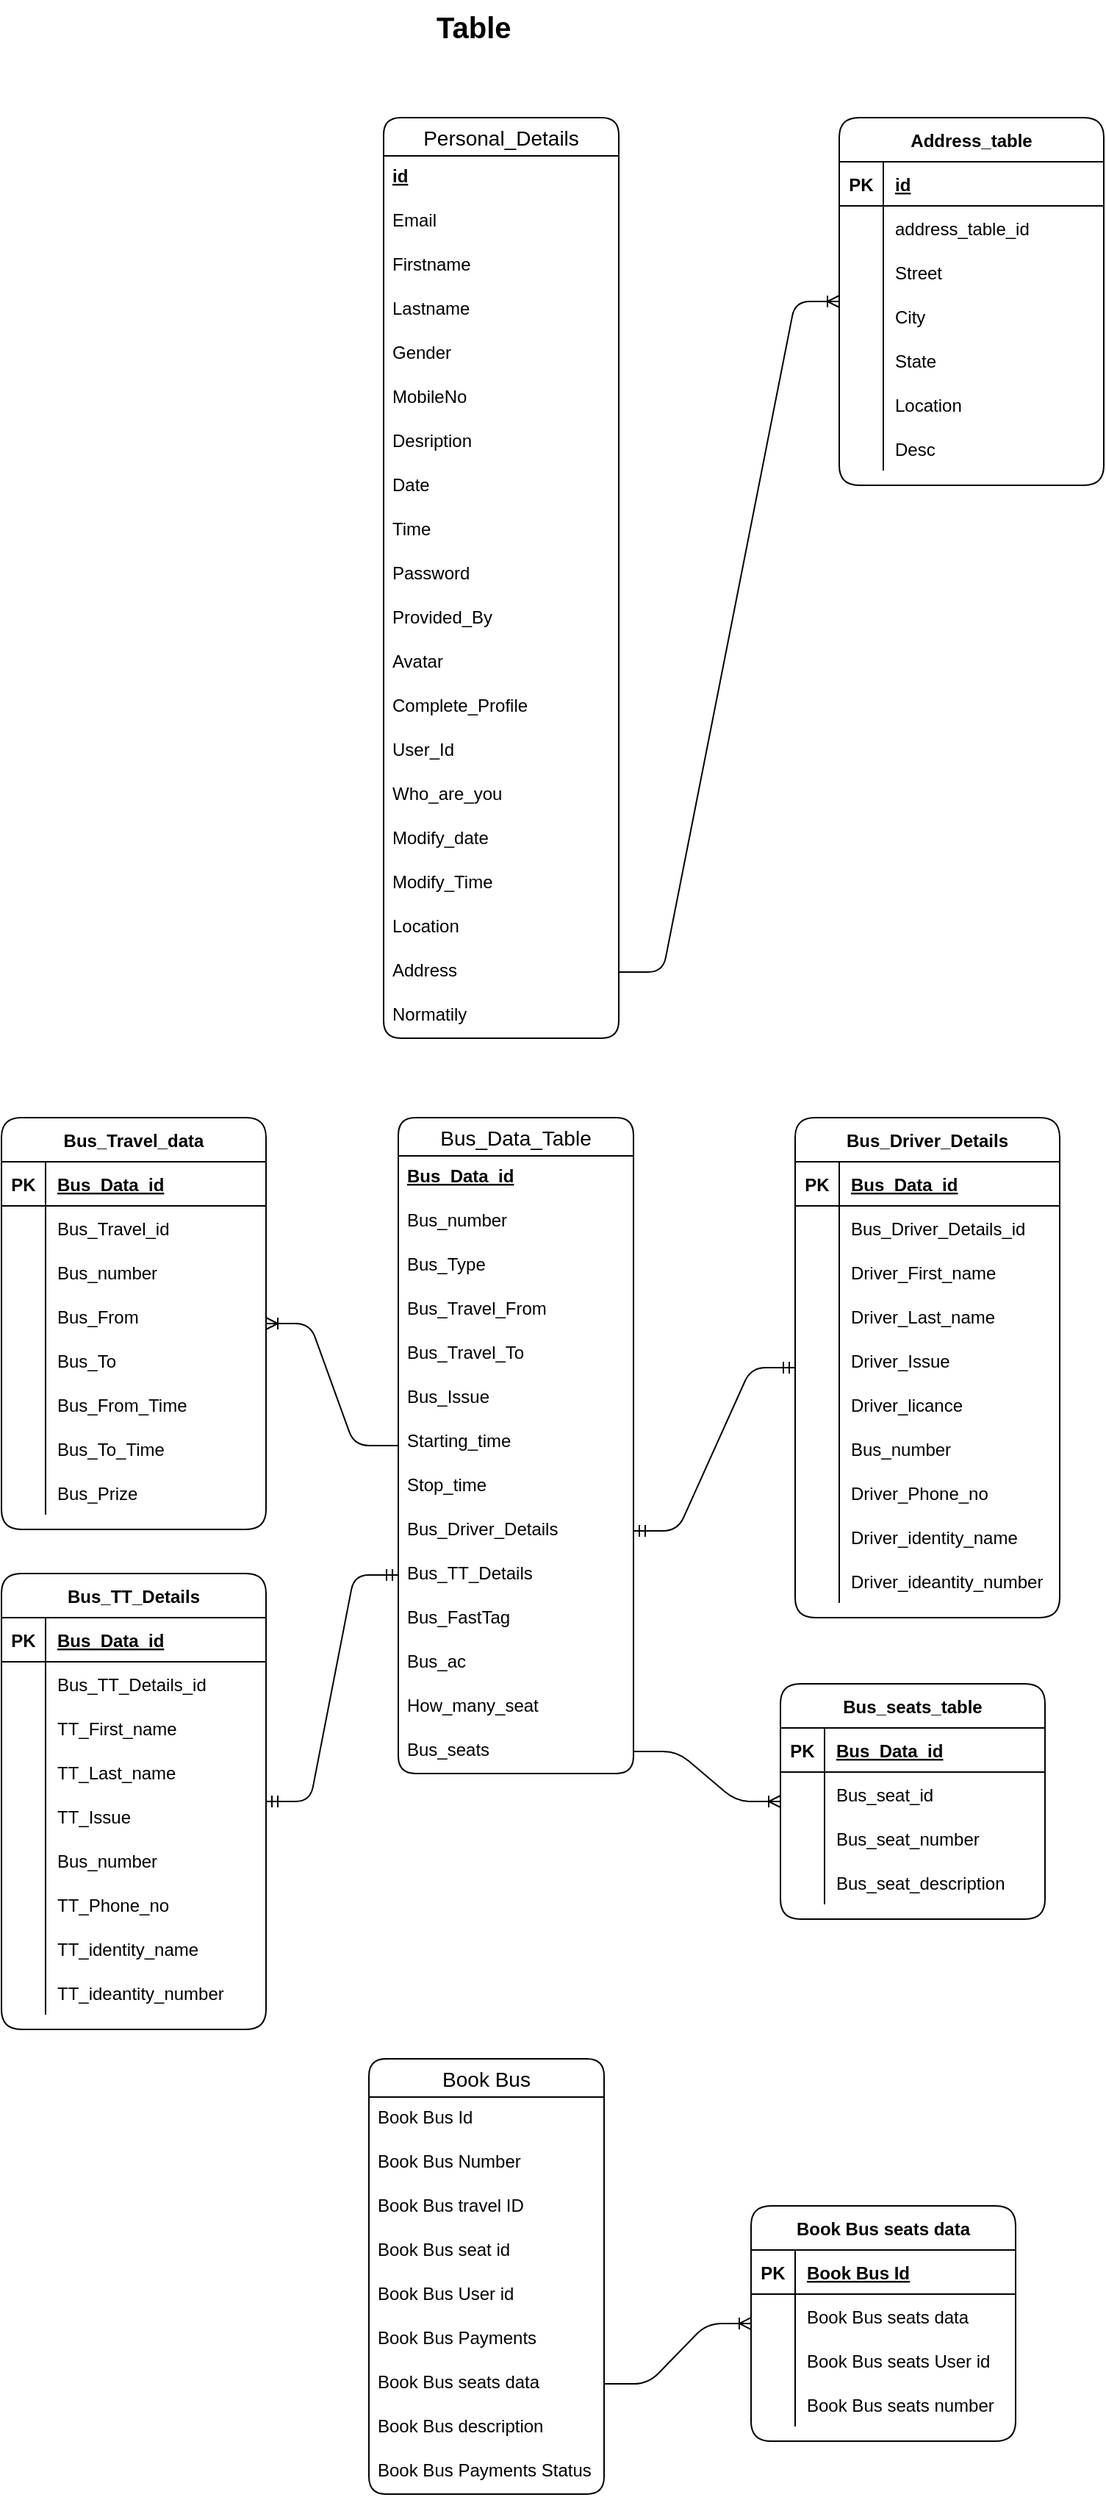 <mxfile version="14.1.8" type="device"><diagram id="GnGmGlFjtxdwlcfmogIV" name="Page-1"><mxGraphModel dx="1736" dy="1020" grid="1" gridSize="10" guides="1" tooltips="1" connect="1" arrows="1" fold="1" page="1" pageScale="1" pageWidth="850" pageHeight="1100" background="none" math="0" shadow="0"><root><mxCell id="0"/><mxCell id="1" parent="0"/><mxCell id="HnWivXRKO8ZtT57s3p4Z-1" value="Personal_Details" style="swimlane;fontStyle=0;childLayout=stackLayout;horizontal=1;startSize=26;horizontalStack=0;resizeParent=1;resizeParentMax=0;resizeLast=0;collapsible=1;marginBottom=0;align=center;fontSize=14;rounded=1;" parent="1" vertex="1"><mxGeometry x="300" y="120" width="160" height="626" as="geometry"><mxRectangle x="345" y="200" width="110" height="26" as="alternateBounds"/></mxGeometry></mxCell><mxCell id="HnWivXRKO8ZtT57s3p4Z-2" value="id" style="text;strokeColor=none;fillColor=none;spacingLeft=4;spacingRight=4;overflow=hidden;rotatable=0;points=[[0,0.5],[1,0.5]];portConstraint=eastwest;fontSize=12;fontStyle=5;rounded=1;" parent="HnWivXRKO8ZtT57s3p4Z-1" vertex="1"><mxGeometry y="26" width="160" height="30" as="geometry"/></mxCell><mxCell id="HnWivXRKO8ZtT57s3p4Z-3" value="Email" style="text;strokeColor=none;fillColor=none;spacingLeft=4;spacingRight=4;overflow=hidden;rotatable=0;points=[[0,0.5],[1,0.5]];portConstraint=eastwest;fontSize=12;rounded=1;" parent="HnWivXRKO8ZtT57s3p4Z-1" vertex="1"><mxGeometry y="56" width="160" height="30" as="geometry"/></mxCell><mxCell id="HnWivXRKO8ZtT57s3p4Z-4" value="Firstname" style="text;strokeColor=none;fillColor=none;spacingLeft=4;spacingRight=4;overflow=hidden;rotatable=0;points=[[0,0.5],[1,0.5]];portConstraint=eastwest;fontSize=12;rounded=1;" parent="HnWivXRKO8ZtT57s3p4Z-1" vertex="1"><mxGeometry y="86" width="160" height="30" as="geometry"/></mxCell><mxCell id="HnWivXRKO8ZtT57s3p4Z-5" value="Lastname" style="text;strokeColor=none;fillColor=none;spacingLeft=4;spacingRight=4;overflow=hidden;rotatable=0;points=[[0,0.5],[1,0.5]];portConstraint=eastwest;fontSize=12;rounded=1;" parent="HnWivXRKO8ZtT57s3p4Z-1" vertex="1"><mxGeometry y="116" width="160" height="30" as="geometry"/></mxCell><mxCell id="HnWivXRKO8ZtT57s3p4Z-6" value="Gender" style="text;strokeColor=none;fillColor=none;spacingLeft=4;spacingRight=4;overflow=hidden;rotatable=0;points=[[0,0.5],[1,0.5]];portConstraint=eastwest;fontSize=12;rounded=1;" parent="HnWivXRKO8ZtT57s3p4Z-1" vertex="1"><mxGeometry y="146" width="160" height="30" as="geometry"/></mxCell><mxCell id="HnWivXRKO8ZtT57s3p4Z-7" value="MobileNo" style="text;strokeColor=none;fillColor=none;spacingLeft=4;spacingRight=4;overflow=hidden;rotatable=0;points=[[0,0.5],[1,0.5]];portConstraint=eastwest;fontSize=12;rounded=1;" parent="HnWivXRKO8ZtT57s3p4Z-1" vertex="1"><mxGeometry y="176" width="160" height="30" as="geometry"/></mxCell><mxCell id="HnWivXRKO8ZtT57s3p4Z-8" value="Desription" style="text;strokeColor=none;fillColor=none;spacingLeft=4;spacingRight=4;overflow=hidden;rotatable=0;points=[[0,0.5],[1,0.5]];portConstraint=eastwest;fontSize=12;rounded=1;" parent="HnWivXRKO8ZtT57s3p4Z-1" vertex="1"><mxGeometry y="206" width="160" height="30" as="geometry"/></mxCell><mxCell id="HnWivXRKO8ZtT57s3p4Z-9" value="Date" style="text;strokeColor=none;fillColor=none;spacingLeft=4;spacingRight=4;overflow=hidden;rotatable=0;points=[[0,0.5],[1,0.5]];portConstraint=eastwest;fontSize=12;rounded=1;" parent="HnWivXRKO8ZtT57s3p4Z-1" vertex="1"><mxGeometry y="236" width="160" height="30" as="geometry"/></mxCell><mxCell id="HnWivXRKO8ZtT57s3p4Z-10" value="Time" style="text;strokeColor=none;fillColor=none;spacingLeft=4;spacingRight=4;overflow=hidden;rotatable=0;points=[[0,0.5],[1,0.5]];portConstraint=eastwest;fontSize=12;rounded=1;" parent="HnWivXRKO8ZtT57s3p4Z-1" vertex="1"><mxGeometry y="266" width="160" height="30" as="geometry"/></mxCell><mxCell id="HnWivXRKO8ZtT57s3p4Z-11" value="Password" style="text;strokeColor=none;fillColor=none;spacingLeft=4;spacingRight=4;overflow=hidden;rotatable=0;points=[[0,0.5],[1,0.5]];portConstraint=eastwest;fontSize=12;rounded=1;" parent="HnWivXRKO8ZtT57s3p4Z-1" vertex="1"><mxGeometry y="296" width="160" height="30" as="geometry"/></mxCell><mxCell id="HnWivXRKO8ZtT57s3p4Z-12" value="Provided_By" style="text;strokeColor=none;fillColor=none;spacingLeft=4;spacingRight=4;overflow=hidden;rotatable=0;points=[[0,0.5],[1,0.5]];portConstraint=eastwest;fontSize=12;rounded=1;" parent="HnWivXRKO8ZtT57s3p4Z-1" vertex="1"><mxGeometry y="326" width="160" height="30" as="geometry"/></mxCell><mxCell id="HnWivXRKO8ZtT57s3p4Z-13" value="Avatar" style="text;strokeColor=none;fillColor=none;spacingLeft=4;spacingRight=4;overflow=hidden;rotatable=0;points=[[0,0.5],[1,0.5]];portConstraint=eastwest;fontSize=12;rounded=1;" parent="HnWivXRKO8ZtT57s3p4Z-1" vertex="1"><mxGeometry y="356" width="160" height="30" as="geometry"/></mxCell><mxCell id="HnWivXRKO8ZtT57s3p4Z-14" value="Complete_Profile" style="text;strokeColor=none;fillColor=none;spacingLeft=4;spacingRight=4;overflow=hidden;rotatable=0;points=[[0,0.5],[1,0.5]];portConstraint=eastwest;fontSize=12;rounded=1;" parent="HnWivXRKO8ZtT57s3p4Z-1" vertex="1"><mxGeometry y="386" width="160" height="30" as="geometry"/></mxCell><mxCell id="HnWivXRKO8ZtT57s3p4Z-15" value="User_Id" style="text;strokeColor=none;fillColor=none;spacingLeft=4;spacingRight=4;overflow=hidden;rotatable=0;points=[[0,0.5],[1,0.5]];portConstraint=eastwest;fontSize=12;rounded=1;" parent="HnWivXRKO8ZtT57s3p4Z-1" vertex="1"><mxGeometry y="416" width="160" height="30" as="geometry"/></mxCell><mxCell id="HnWivXRKO8ZtT57s3p4Z-16" value="Who_are_you" style="text;strokeColor=none;fillColor=none;spacingLeft=4;spacingRight=4;overflow=hidden;rotatable=0;points=[[0,0.5],[1,0.5]];portConstraint=eastwest;fontSize=12;rounded=1;" parent="HnWivXRKO8ZtT57s3p4Z-1" vertex="1"><mxGeometry y="446" width="160" height="30" as="geometry"/></mxCell><mxCell id="HnWivXRKO8ZtT57s3p4Z-17" value="Modify_date" style="text;strokeColor=none;fillColor=none;spacingLeft=4;spacingRight=4;overflow=hidden;rotatable=0;points=[[0,0.5],[1,0.5]];portConstraint=eastwest;fontSize=12;rounded=1;" parent="HnWivXRKO8ZtT57s3p4Z-1" vertex="1"><mxGeometry y="476" width="160" height="30" as="geometry"/></mxCell><mxCell id="HnWivXRKO8ZtT57s3p4Z-18" value="Modify_Time" style="text;strokeColor=none;fillColor=none;spacingLeft=4;spacingRight=4;overflow=hidden;rotatable=0;points=[[0,0.5],[1,0.5]];portConstraint=eastwest;fontSize=12;rounded=1;" parent="HnWivXRKO8ZtT57s3p4Z-1" vertex="1"><mxGeometry y="506" width="160" height="30" as="geometry"/></mxCell><mxCell id="HnWivXRKO8ZtT57s3p4Z-19" value="Location" style="text;strokeColor=none;fillColor=none;spacingLeft=4;spacingRight=4;overflow=hidden;rotatable=0;points=[[0,0.5],[1,0.5]];portConstraint=eastwest;fontSize=12;rounded=1;" parent="HnWivXRKO8ZtT57s3p4Z-1" vertex="1"><mxGeometry y="536" width="160" height="30" as="geometry"/></mxCell><mxCell id="HnWivXRKO8ZtT57s3p4Z-20" value="Address" style="text;strokeColor=none;fillColor=none;spacingLeft=4;spacingRight=4;overflow=hidden;rotatable=0;points=[[0,0.5],[1,0.5]];portConstraint=eastwest;fontSize=12;rounded=1;" parent="HnWivXRKO8ZtT57s3p4Z-1" vertex="1"><mxGeometry y="566" width="160" height="30" as="geometry"/></mxCell><mxCell id="HnWivXRKO8ZtT57s3p4Z-21" value="Normatily" style="text;strokeColor=none;fillColor=none;spacingLeft=4;spacingRight=4;overflow=hidden;rotatable=0;points=[[0,0.5],[1,0.5]];portConstraint=eastwest;fontSize=12;rounded=1;" parent="HnWivXRKO8ZtT57s3p4Z-1" vertex="1"><mxGeometry y="596" width="160" height="30" as="geometry"/></mxCell><mxCell id="HnWivXRKO8ZtT57s3p4Z-22" value="Address_table" style="shape=table;startSize=30;container=1;collapsible=1;childLayout=tableLayout;fixedRows=1;rowLines=0;fontStyle=1;align=center;resizeLast=1;rounded=1;" parent="1" vertex="1"><mxGeometry x="610" y="120" width="180" height="250" as="geometry"/></mxCell><mxCell id="HnWivXRKO8ZtT57s3p4Z-23" value="" style="shape=partialRectangle;collapsible=0;dropTarget=0;pointerEvents=0;fillColor=none;top=0;left=0;bottom=1;right=0;points=[[0,0.5],[1,0.5]];portConstraint=eastwest;rounded=1;" parent="HnWivXRKO8ZtT57s3p4Z-22" vertex="1"><mxGeometry y="30" width="180" height="30" as="geometry"/></mxCell><mxCell id="HnWivXRKO8ZtT57s3p4Z-24" value="PK" style="shape=partialRectangle;connectable=0;fillColor=none;top=0;left=0;bottom=0;right=0;fontStyle=1;overflow=hidden;rounded=1;" parent="HnWivXRKO8ZtT57s3p4Z-23" vertex="1"><mxGeometry width="30" height="30" as="geometry"/></mxCell><mxCell id="HnWivXRKO8ZtT57s3p4Z-25" value="id" style="shape=partialRectangle;connectable=0;fillColor=none;top=0;left=0;bottom=0;right=0;align=left;spacingLeft=6;fontStyle=5;overflow=hidden;rounded=1;" parent="HnWivXRKO8ZtT57s3p4Z-23" vertex="1"><mxGeometry x="30" width="150" height="30" as="geometry"/></mxCell><mxCell id="HnWivXRKO8ZtT57s3p4Z-26" value="" style="shape=partialRectangle;collapsible=0;dropTarget=0;pointerEvents=0;fillColor=none;top=0;left=0;bottom=0;right=0;points=[[0,0.5],[1,0.5]];portConstraint=eastwest;rounded=1;" parent="HnWivXRKO8ZtT57s3p4Z-22" vertex="1"><mxGeometry y="60" width="180" height="30" as="geometry"/></mxCell><mxCell id="HnWivXRKO8ZtT57s3p4Z-27" value="" style="shape=partialRectangle;connectable=0;fillColor=none;top=0;left=0;bottom=0;right=0;editable=1;overflow=hidden;rounded=1;" parent="HnWivXRKO8ZtT57s3p4Z-26" vertex="1"><mxGeometry width="30" height="30" as="geometry"/></mxCell><mxCell id="HnWivXRKO8ZtT57s3p4Z-28" value="address_table_id" style="shape=partialRectangle;connectable=0;fillColor=none;top=0;left=0;bottom=0;right=0;align=left;spacingLeft=6;overflow=hidden;rounded=1;" parent="HnWivXRKO8ZtT57s3p4Z-26" vertex="1"><mxGeometry x="30" width="150" height="30" as="geometry"/></mxCell><mxCell id="HnWivXRKO8ZtT57s3p4Z-29" value="" style="shape=partialRectangle;collapsible=0;dropTarget=0;pointerEvents=0;fillColor=none;top=0;left=0;bottom=0;right=0;points=[[0,0.5],[1,0.5]];portConstraint=eastwest;rounded=1;" parent="HnWivXRKO8ZtT57s3p4Z-22" vertex="1"><mxGeometry y="90" width="180" height="30" as="geometry"/></mxCell><mxCell id="HnWivXRKO8ZtT57s3p4Z-30" value="" style="shape=partialRectangle;connectable=0;fillColor=none;top=0;left=0;bottom=0;right=0;editable=1;overflow=hidden;rounded=1;" parent="HnWivXRKO8ZtT57s3p4Z-29" vertex="1"><mxGeometry width="30" height="30" as="geometry"/></mxCell><mxCell id="HnWivXRKO8ZtT57s3p4Z-31" value="Street" style="shape=partialRectangle;connectable=0;fillColor=none;top=0;left=0;bottom=0;right=0;align=left;spacingLeft=6;overflow=hidden;rounded=1;" parent="HnWivXRKO8ZtT57s3p4Z-29" vertex="1"><mxGeometry x="30" width="150" height="30" as="geometry"/></mxCell><mxCell id="HnWivXRKO8ZtT57s3p4Z-32" value="" style="shape=partialRectangle;collapsible=0;dropTarget=0;pointerEvents=0;fillColor=none;top=0;left=0;bottom=0;right=0;points=[[0,0.5],[1,0.5]];portConstraint=eastwest;rounded=1;" parent="HnWivXRKO8ZtT57s3p4Z-22" vertex="1"><mxGeometry y="120" width="180" height="30" as="geometry"/></mxCell><mxCell id="HnWivXRKO8ZtT57s3p4Z-33" value="" style="shape=partialRectangle;connectable=0;fillColor=none;top=0;left=0;bottom=0;right=0;editable=1;overflow=hidden;rounded=1;" parent="HnWivXRKO8ZtT57s3p4Z-32" vertex="1"><mxGeometry width="30" height="30" as="geometry"/></mxCell><mxCell id="HnWivXRKO8ZtT57s3p4Z-34" value="City" style="shape=partialRectangle;connectable=0;fillColor=none;top=0;left=0;bottom=0;right=0;align=left;spacingLeft=6;overflow=hidden;rounded=1;" parent="HnWivXRKO8ZtT57s3p4Z-32" vertex="1"><mxGeometry x="30" width="150" height="30" as="geometry"/></mxCell><mxCell id="HnWivXRKO8ZtT57s3p4Z-35" value="" style="shape=partialRectangle;collapsible=0;dropTarget=0;pointerEvents=0;fillColor=none;top=0;left=0;bottom=0;right=0;points=[[0,0.5],[1,0.5]];portConstraint=eastwest;rounded=1;" parent="HnWivXRKO8ZtT57s3p4Z-22" vertex="1"><mxGeometry y="150" width="180" height="30" as="geometry"/></mxCell><mxCell id="HnWivXRKO8ZtT57s3p4Z-36" value="" style="shape=partialRectangle;connectable=0;fillColor=none;top=0;left=0;bottom=0;right=0;editable=1;overflow=hidden;rounded=1;" parent="HnWivXRKO8ZtT57s3p4Z-35" vertex="1"><mxGeometry width="30" height="30" as="geometry"/></mxCell><mxCell id="HnWivXRKO8ZtT57s3p4Z-37" value="State" style="shape=partialRectangle;connectable=0;fillColor=none;top=0;left=0;bottom=0;right=0;align=left;spacingLeft=6;overflow=hidden;rounded=1;" parent="HnWivXRKO8ZtT57s3p4Z-35" vertex="1"><mxGeometry x="30" width="150" height="30" as="geometry"/></mxCell><mxCell id="HnWivXRKO8ZtT57s3p4Z-38" value="" style="shape=partialRectangle;collapsible=0;dropTarget=0;pointerEvents=0;fillColor=none;top=0;left=0;bottom=0;right=0;points=[[0,0.5],[1,0.5]];portConstraint=eastwest;rounded=1;" parent="HnWivXRKO8ZtT57s3p4Z-22" vertex="1"><mxGeometry y="180" width="180" height="30" as="geometry"/></mxCell><mxCell id="HnWivXRKO8ZtT57s3p4Z-39" value="" style="shape=partialRectangle;connectable=0;fillColor=none;top=0;left=0;bottom=0;right=0;editable=1;overflow=hidden;rounded=1;" parent="HnWivXRKO8ZtT57s3p4Z-38" vertex="1"><mxGeometry width="30" height="30" as="geometry"/></mxCell><mxCell id="HnWivXRKO8ZtT57s3p4Z-40" value="Location" style="shape=partialRectangle;connectable=0;fillColor=none;top=0;left=0;bottom=0;right=0;align=left;spacingLeft=6;overflow=hidden;rounded=1;" parent="HnWivXRKO8ZtT57s3p4Z-38" vertex="1"><mxGeometry x="30" width="150" height="30" as="geometry"/></mxCell><mxCell id="HnWivXRKO8ZtT57s3p4Z-41" value="" style="shape=partialRectangle;collapsible=0;dropTarget=0;pointerEvents=0;fillColor=none;top=0;left=0;bottom=0;right=0;points=[[0,0.5],[1,0.5]];portConstraint=eastwest;rounded=1;" parent="HnWivXRKO8ZtT57s3p4Z-22" vertex="1"><mxGeometry y="210" width="180" height="30" as="geometry"/></mxCell><mxCell id="HnWivXRKO8ZtT57s3p4Z-42" value="" style="shape=partialRectangle;connectable=0;fillColor=none;top=0;left=0;bottom=0;right=0;editable=1;overflow=hidden;rounded=1;" parent="HnWivXRKO8ZtT57s3p4Z-41" vertex="1"><mxGeometry width="30" height="30" as="geometry"/></mxCell><mxCell id="HnWivXRKO8ZtT57s3p4Z-43" value="Desc" style="shape=partialRectangle;connectable=0;fillColor=none;top=0;left=0;bottom=0;right=0;align=left;spacingLeft=6;overflow=hidden;rounded=1;" parent="HnWivXRKO8ZtT57s3p4Z-41" vertex="1"><mxGeometry x="30" width="150" height="30" as="geometry"/></mxCell><mxCell id="HnWivXRKO8ZtT57s3p4Z-44" value="" style="edgeStyle=entityRelationEdgeStyle;fontSize=12;html=1;endArrow=ERoneToMany;" parent="1" source="HnWivXRKO8ZtT57s3p4Z-20" target="HnWivXRKO8ZtT57s3p4Z-22" edge="1"><mxGeometry width="100" height="100" relative="1" as="geometry"><mxPoint x="200" y="670" as="sourcePoint"/><mxPoint x="300" y="570" as="targetPoint"/></mxGeometry></mxCell><mxCell id="HnWivXRKO8ZtT57s3p4Z-45" value="Table" style="text;strokeColor=none;fillColor=none;spacingLeft=4;spacingRight=4;overflow=hidden;rotatable=0;points=[[0,0.5],[1,0.5]];portConstraint=eastwest;fontSize=20;fontStyle=1;rounded=1;" parent="1" vertex="1"><mxGeometry x="330" y="40" width="120" height="30" as="geometry"/></mxCell><mxCell id="BHmvpQF2DdsEfbbt65Vb-51" value="" style="edgeStyle=entityRelationEdgeStyle;fontSize=12;html=1;endArrow=ERoneToMany;" parent="1" source="4GOoQmetCgV3L2M4d3af-1" target="4GOoQmetCgV3L2M4d3af-16" edge="1"><mxGeometry width="100" height="100" relative="1" as="geometry"><mxPoint x="560" y="283" as="sourcePoint"/><mxPoint x="460" y="540" as="targetPoint"/></mxGeometry></mxCell><mxCell id="4GOoQmetCgV3L2M4d3af-1" value="Bus_Data_Table" style="swimlane;fontStyle=0;childLayout=stackLayout;horizontal=1;startSize=26;horizontalStack=0;resizeParent=1;resizeParentMax=0;resizeLast=0;collapsible=1;marginBottom=0;align=center;fontSize=14;rounded=1;" parent="1" vertex="1"><mxGeometry x="310" y="800" width="160" height="446" as="geometry"><mxRectangle x="345" y="200" width="110" height="26" as="alternateBounds"/></mxGeometry></mxCell><mxCell id="4GOoQmetCgV3L2M4d3af-2" value="Bus_Data_id" style="text;strokeColor=none;fillColor=none;spacingLeft=4;spacingRight=4;overflow=hidden;rotatable=0;points=[[0,0.5],[1,0.5]];portConstraint=eastwest;fontSize=12;fontStyle=5;rounded=1;" parent="4GOoQmetCgV3L2M4d3af-1" vertex="1"><mxGeometry y="26" width="160" height="30" as="geometry"/></mxCell><mxCell id="4GOoQmetCgV3L2M4d3af-3" value="Bus_number" style="text;strokeColor=none;fillColor=none;spacingLeft=4;spacingRight=4;overflow=hidden;rotatable=0;points=[[0,0.5],[1,0.5]];portConstraint=eastwest;fontSize=12;rounded=1;" parent="4GOoQmetCgV3L2M4d3af-1" vertex="1"><mxGeometry y="56" width="160" height="30" as="geometry"/></mxCell><mxCell id="4GOoQmetCgV3L2M4d3af-4" value="Bus_Type" style="text;strokeColor=none;fillColor=none;spacingLeft=4;spacingRight=4;overflow=hidden;rotatable=0;points=[[0,0.5],[1,0.5]];portConstraint=eastwest;fontSize=12;rounded=1;" parent="4GOoQmetCgV3L2M4d3af-1" vertex="1"><mxGeometry y="86" width="160" height="30" as="geometry"/></mxCell><mxCell id="4GOoQmetCgV3L2M4d3af-5" value="Bus_Travel_From" style="text;strokeColor=none;fillColor=none;spacingLeft=4;spacingRight=4;overflow=hidden;rotatable=0;points=[[0,0.5],[1,0.5]];portConstraint=eastwest;fontSize=12;rounded=1;" parent="4GOoQmetCgV3L2M4d3af-1" vertex="1"><mxGeometry y="116" width="160" height="30" as="geometry"/></mxCell><mxCell id="4GOoQmetCgV3L2M4d3af-6" value="Bus_Travel_To" style="text;strokeColor=none;fillColor=none;spacingLeft=4;spacingRight=4;overflow=hidden;rotatable=0;points=[[0,0.5],[1,0.5]];portConstraint=eastwest;fontSize=12;rounded=1;" parent="4GOoQmetCgV3L2M4d3af-1" vertex="1"><mxGeometry y="146" width="160" height="30" as="geometry"/></mxCell><mxCell id="4GOoQmetCgV3L2M4d3af-7" value="Bus_Issue" style="text;strokeColor=none;fillColor=none;spacingLeft=4;spacingRight=4;overflow=hidden;rotatable=0;points=[[0,0.5],[1,0.5]];portConstraint=eastwest;fontSize=12;rounded=1;" parent="4GOoQmetCgV3L2M4d3af-1" vertex="1"><mxGeometry y="176" width="160" height="30" as="geometry"/></mxCell><mxCell id="4GOoQmetCgV3L2M4d3af-8" value="Starting_time" style="text;strokeColor=none;fillColor=none;spacingLeft=4;spacingRight=4;overflow=hidden;rotatable=0;points=[[0,0.5],[1,0.5]];portConstraint=eastwest;fontSize=12;rounded=1;" parent="4GOoQmetCgV3L2M4d3af-1" vertex="1"><mxGeometry y="206" width="160" height="30" as="geometry"/></mxCell><mxCell id="4GOoQmetCgV3L2M4d3af-9" value="Stop_time" style="text;strokeColor=none;fillColor=none;spacingLeft=4;spacingRight=4;overflow=hidden;rotatable=0;points=[[0,0.5],[1,0.5]];portConstraint=eastwest;fontSize=12;rounded=1;" parent="4GOoQmetCgV3L2M4d3af-1" vertex="1"><mxGeometry y="236" width="160" height="30" as="geometry"/></mxCell><mxCell id="4GOoQmetCgV3L2M4d3af-10" value="Bus_Driver_Details" style="text;strokeColor=none;fillColor=none;spacingLeft=4;spacingRight=4;overflow=hidden;rotatable=0;points=[[0,0.5],[1,0.5]];portConstraint=eastwest;fontSize=12;rounded=1;" parent="4GOoQmetCgV3L2M4d3af-1" vertex="1"><mxGeometry y="266" width="160" height="30" as="geometry"/></mxCell><mxCell id="4GOoQmetCgV3L2M4d3af-11" value="Bus_TT_Details" style="text;strokeColor=none;fillColor=none;spacingLeft=4;spacingRight=4;overflow=hidden;rotatable=0;points=[[0,0.5],[1,0.5]];portConstraint=eastwest;fontSize=12;rounded=1;" parent="4GOoQmetCgV3L2M4d3af-1" vertex="1"><mxGeometry y="296" width="160" height="30" as="geometry"/></mxCell><mxCell id="4GOoQmetCgV3L2M4d3af-12" value="Bus_FastTag" style="text;strokeColor=none;fillColor=none;spacingLeft=4;spacingRight=4;overflow=hidden;rotatable=0;points=[[0,0.5],[1,0.5]];portConstraint=eastwest;fontSize=12;rounded=1;" parent="4GOoQmetCgV3L2M4d3af-1" vertex="1"><mxGeometry y="326" width="160" height="30" as="geometry"/></mxCell><mxCell id="4GOoQmetCgV3L2M4d3af-13" value="Bus_ac" style="text;strokeColor=none;fillColor=none;spacingLeft=4;spacingRight=4;overflow=hidden;rotatable=0;points=[[0,0.5],[1,0.5]];portConstraint=eastwest;fontSize=12;rounded=1;" parent="4GOoQmetCgV3L2M4d3af-1" vertex="1"><mxGeometry y="356" width="160" height="30" as="geometry"/></mxCell><mxCell id="4GOoQmetCgV3L2M4d3af-14" value="How_many_seat" style="text;strokeColor=none;fillColor=none;spacingLeft=4;spacingRight=4;overflow=hidden;rotatable=0;points=[[0,0.5],[1,0.5]];portConstraint=eastwest;fontSize=12;rounded=1;" parent="4GOoQmetCgV3L2M4d3af-1" vertex="1"><mxGeometry y="386" width="160" height="30" as="geometry"/></mxCell><mxCell id="4GOoQmetCgV3L2M4d3af-15" value="Bus_seats" style="text;strokeColor=none;fillColor=none;spacingLeft=4;spacingRight=4;overflow=hidden;rotatable=0;points=[[0,0.5],[1,0.5]];portConstraint=eastwest;fontSize=12;rounded=1;" parent="4GOoQmetCgV3L2M4d3af-1" vertex="1"><mxGeometry y="416" width="160" height="30" as="geometry"/></mxCell><mxCell id="4GOoQmetCgV3L2M4d3af-16" value="Bus_Travel_data" style="shape=table;startSize=30;container=1;collapsible=1;childLayout=tableLayout;fixedRows=1;rowLines=0;fontStyle=1;align=center;resizeLast=1;rounded=1;" parent="1" vertex="1"><mxGeometry x="40" y="800" width="180" height="280" as="geometry"/></mxCell><mxCell id="4GOoQmetCgV3L2M4d3af-17" value="" style="shape=partialRectangle;collapsible=0;dropTarget=0;pointerEvents=0;fillColor=none;top=0;left=0;bottom=1;right=0;points=[[0,0.5],[1,0.5]];portConstraint=eastwest;rounded=1;" parent="4GOoQmetCgV3L2M4d3af-16" vertex="1"><mxGeometry y="30" width="180" height="30" as="geometry"/></mxCell><mxCell id="4GOoQmetCgV3L2M4d3af-18" value="PK" style="shape=partialRectangle;connectable=0;fillColor=none;top=0;left=0;bottom=0;right=0;fontStyle=1;overflow=hidden;rounded=1;" parent="4GOoQmetCgV3L2M4d3af-17" vertex="1"><mxGeometry width="30" height="30" as="geometry"/></mxCell><mxCell id="4GOoQmetCgV3L2M4d3af-19" value="Bus_Data_id" style="shape=partialRectangle;connectable=0;fillColor=none;top=0;left=0;bottom=0;right=0;align=left;spacingLeft=6;fontStyle=5;overflow=hidden;rounded=1;" parent="4GOoQmetCgV3L2M4d3af-17" vertex="1"><mxGeometry x="30" width="150" height="30" as="geometry"/></mxCell><mxCell id="4GOoQmetCgV3L2M4d3af-20" value="" style="shape=partialRectangle;collapsible=0;dropTarget=0;pointerEvents=0;fillColor=none;top=0;left=0;bottom=0;right=0;points=[[0,0.5],[1,0.5]];portConstraint=eastwest;rounded=1;" parent="4GOoQmetCgV3L2M4d3af-16" vertex="1"><mxGeometry y="60" width="180" height="30" as="geometry"/></mxCell><mxCell id="4GOoQmetCgV3L2M4d3af-21" value="" style="shape=partialRectangle;connectable=0;fillColor=none;top=0;left=0;bottom=0;right=0;editable=1;overflow=hidden;rounded=1;" parent="4GOoQmetCgV3L2M4d3af-20" vertex="1"><mxGeometry width="30" height="30" as="geometry"/></mxCell><mxCell id="4GOoQmetCgV3L2M4d3af-22" value="Bus_Travel_id" style="shape=partialRectangle;connectable=0;fillColor=none;top=0;left=0;bottom=0;right=0;align=left;spacingLeft=6;overflow=hidden;rounded=1;" parent="4GOoQmetCgV3L2M4d3af-20" vertex="1"><mxGeometry x="30" width="150" height="30" as="geometry"/></mxCell><mxCell id="4GOoQmetCgV3L2M4d3af-23" value="" style="shape=partialRectangle;collapsible=0;dropTarget=0;pointerEvents=0;fillColor=none;top=0;left=0;bottom=0;right=0;points=[[0,0.5],[1,0.5]];portConstraint=eastwest;rounded=1;" parent="4GOoQmetCgV3L2M4d3af-16" vertex="1"><mxGeometry y="90" width="180" height="30" as="geometry"/></mxCell><mxCell id="4GOoQmetCgV3L2M4d3af-24" value="" style="shape=partialRectangle;connectable=0;fillColor=none;top=0;left=0;bottom=0;right=0;editable=1;overflow=hidden;rounded=1;" parent="4GOoQmetCgV3L2M4d3af-23" vertex="1"><mxGeometry width="30" height="30" as="geometry"/></mxCell><mxCell id="4GOoQmetCgV3L2M4d3af-25" value="Bus_number" style="shape=partialRectangle;connectable=0;fillColor=none;top=0;left=0;bottom=0;right=0;align=left;spacingLeft=6;overflow=hidden;rounded=1;" parent="4GOoQmetCgV3L2M4d3af-23" vertex="1"><mxGeometry x="30" width="150" height="30" as="geometry"/></mxCell><mxCell id="4GOoQmetCgV3L2M4d3af-26" value="" style="shape=partialRectangle;collapsible=0;dropTarget=0;pointerEvents=0;fillColor=none;top=0;left=0;bottom=0;right=0;points=[[0,0.5],[1,0.5]];portConstraint=eastwest;rounded=1;" parent="4GOoQmetCgV3L2M4d3af-16" vertex="1"><mxGeometry y="120" width="180" height="30" as="geometry"/></mxCell><mxCell id="4GOoQmetCgV3L2M4d3af-27" value="" style="shape=partialRectangle;connectable=0;fillColor=none;top=0;left=0;bottom=0;right=0;editable=1;overflow=hidden;rounded=1;" parent="4GOoQmetCgV3L2M4d3af-26" vertex="1"><mxGeometry width="30" height="30" as="geometry"/></mxCell><mxCell id="4GOoQmetCgV3L2M4d3af-28" value="Bus_From" style="shape=partialRectangle;connectable=0;fillColor=none;top=0;left=0;bottom=0;right=0;align=left;spacingLeft=6;overflow=hidden;rounded=1;" parent="4GOoQmetCgV3L2M4d3af-26" vertex="1"><mxGeometry x="30" width="150" height="30" as="geometry"/></mxCell><mxCell id="4GOoQmetCgV3L2M4d3af-29" value="" style="shape=partialRectangle;collapsible=0;dropTarget=0;pointerEvents=0;fillColor=none;top=0;left=0;bottom=0;right=0;points=[[0,0.5],[1,0.5]];portConstraint=eastwest;rounded=1;" parent="4GOoQmetCgV3L2M4d3af-16" vertex="1"><mxGeometry y="150" width="180" height="30" as="geometry"/></mxCell><mxCell id="4GOoQmetCgV3L2M4d3af-30" value="" style="shape=partialRectangle;connectable=0;fillColor=none;top=0;left=0;bottom=0;right=0;editable=1;overflow=hidden;rounded=1;" parent="4GOoQmetCgV3L2M4d3af-29" vertex="1"><mxGeometry width="30" height="30" as="geometry"/></mxCell><mxCell id="4GOoQmetCgV3L2M4d3af-31" value="Bus_To" style="shape=partialRectangle;connectable=0;fillColor=none;top=0;left=0;bottom=0;right=0;align=left;spacingLeft=6;overflow=hidden;rounded=1;" parent="4GOoQmetCgV3L2M4d3af-29" vertex="1"><mxGeometry x="30" width="150" height="30" as="geometry"/></mxCell><mxCell id="4GOoQmetCgV3L2M4d3af-32" value="" style="shape=partialRectangle;collapsible=0;dropTarget=0;pointerEvents=0;fillColor=none;top=0;left=0;bottom=0;right=0;points=[[0,0.5],[1,0.5]];portConstraint=eastwest;rounded=1;" parent="4GOoQmetCgV3L2M4d3af-16" vertex="1"><mxGeometry y="180" width="180" height="30" as="geometry"/></mxCell><mxCell id="4GOoQmetCgV3L2M4d3af-33" value="" style="shape=partialRectangle;connectable=0;fillColor=none;top=0;left=0;bottom=0;right=0;editable=1;overflow=hidden;rounded=1;" parent="4GOoQmetCgV3L2M4d3af-32" vertex="1"><mxGeometry width="30" height="30" as="geometry"/></mxCell><mxCell id="4GOoQmetCgV3L2M4d3af-34" value="Bus_From_Time" style="shape=partialRectangle;connectable=0;fillColor=none;top=0;left=0;bottom=0;right=0;align=left;spacingLeft=6;overflow=hidden;rounded=1;" parent="4GOoQmetCgV3L2M4d3af-32" vertex="1"><mxGeometry x="30" width="150" height="30" as="geometry"/></mxCell><mxCell id="4GOoQmetCgV3L2M4d3af-35" value="" style="shape=partialRectangle;collapsible=0;dropTarget=0;pointerEvents=0;fillColor=none;top=0;left=0;bottom=0;right=0;points=[[0,0.5],[1,0.5]];portConstraint=eastwest;rounded=1;" parent="4GOoQmetCgV3L2M4d3af-16" vertex="1"><mxGeometry y="210" width="180" height="30" as="geometry"/></mxCell><mxCell id="4GOoQmetCgV3L2M4d3af-36" value="" style="shape=partialRectangle;connectable=0;fillColor=none;top=0;left=0;bottom=0;right=0;editable=1;overflow=hidden;rounded=1;" parent="4GOoQmetCgV3L2M4d3af-35" vertex="1"><mxGeometry width="30" height="30" as="geometry"/></mxCell><mxCell id="4GOoQmetCgV3L2M4d3af-37" value="Bus_To_Time" style="shape=partialRectangle;connectable=0;fillColor=none;top=0;left=0;bottom=0;right=0;align=left;spacingLeft=6;overflow=hidden;rounded=1;" parent="4GOoQmetCgV3L2M4d3af-35" vertex="1"><mxGeometry x="30" width="150" height="30" as="geometry"/></mxCell><mxCell id="4GOoQmetCgV3L2M4d3af-38" value="" style="shape=partialRectangle;collapsible=0;dropTarget=0;pointerEvents=0;fillColor=none;top=0;left=0;bottom=0;right=0;points=[[0,0.5],[1,0.5]];portConstraint=eastwest;rounded=1;" parent="4GOoQmetCgV3L2M4d3af-16" vertex="1"><mxGeometry y="240" width="180" height="30" as="geometry"/></mxCell><mxCell id="4GOoQmetCgV3L2M4d3af-39" value="" style="shape=partialRectangle;connectable=0;fillColor=none;top=0;left=0;bottom=0;right=0;editable=1;overflow=hidden;rounded=1;" parent="4GOoQmetCgV3L2M4d3af-38" vertex="1"><mxGeometry width="30" height="30" as="geometry"/></mxCell><mxCell id="4GOoQmetCgV3L2M4d3af-40" value="Bus_Prize" style="shape=partialRectangle;connectable=0;fillColor=none;top=0;left=0;bottom=0;right=0;align=left;spacingLeft=6;overflow=hidden;rounded=1;" parent="4GOoQmetCgV3L2M4d3af-38" vertex="1"><mxGeometry x="30" width="150" height="30" as="geometry"/></mxCell><mxCell id="4GOoQmetCgV3L2M4d3af-41" value="Bus_Driver_Details" style="shape=table;startSize=30;container=1;collapsible=1;childLayout=tableLayout;fixedRows=1;rowLines=0;fontStyle=1;align=center;resizeLast=1;sketch=0;rounded=1;" parent="1" vertex="1"><mxGeometry x="580" y="800" width="180" height="340" as="geometry"/></mxCell><mxCell id="4GOoQmetCgV3L2M4d3af-42" value="" style="shape=partialRectangle;collapsible=0;dropTarget=0;pointerEvents=0;fillColor=none;top=0;left=0;bottom=1;right=0;points=[[0,0.5],[1,0.5]];portConstraint=eastwest;rounded=1;" parent="4GOoQmetCgV3L2M4d3af-41" vertex="1"><mxGeometry y="30" width="180" height="30" as="geometry"/></mxCell><mxCell id="4GOoQmetCgV3L2M4d3af-43" value="PK" style="shape=partialRectangle;connectable=0;fillColor=none;top=0;left=0;bottom=0;right=0;fontStyle=1;overflow=hidden;rounded=1;" parent="4GOoQmetCgV3L2M4d3af-42" vertex="1"><mxGeometry width="30" height="30" as="geometry"/></mxCell><mxCell id="4GOoQmetCgV3L2M4d3af-44" value="Bus_Data_id" style="shape=partialRectangle;connectable=0;fillColor=none;top=0;left=0;bottom=0;right=0;align=left;spacingLeft=6;fontStyle=5;overflow=hidden;rounded=1;" parent="4GOoQmetCgV3L2M4d3af-42" vertex="1"><mxGeometry x="30" width="150" height="30" as="geometry"/></mxCell><mxCell id="4GOoQmetCgV3L2M4d3af-45" value="" style="shape=partialRectangle;collapsible=0;dropTarget=0;pointerEvents=0;fillColor=none;top=0;left=0;bottom=0;right=0;points=[[0,0.5],[1,0.5]];portConstraint=eastwest;rounded=1;" parent="4GOoQmetCgV3L2M4d3af-41" vertex="1"><mxGeometry y="60" width="180" height="30" as="geometry"/></mxCell><mxCell id="4GOoQmetCgV3L2M4d3af-46" value="" style="shape=partialRectangle;connectable=0;fillColor=none;top=0;left=0;bottom=0;right=0;editable=1;overflow=hidden;rounded=1;" parent="4GOoQmetCgV3L2M4d3af-45" vertex="1"><mxGeometry width="30" height="30" as="geometry"/></mxCell><mxCell id="4GOoQmetCgV3L2M4d3af-47" value="Bus_Driver_Details_id" style="shape=partialRectangle;connectable=0;fillColor=none;top=0;left=0;bottom=0;right=0;align=left;spacingLeft=6;overflow=hidden;rounded=1;" parent="4GOoQmetCgV3L2M4d3af-45" vertex="1"><mxGeometry x="30" width="150" height="30" as="geometry"/></mxCell><mxCell id="4GOoQmetCgV3L2M4d3af-48" value="" style="shape=partialRectangle;collapsible=0;dropTarget=0;pointerEvents=0;fillColor=none;top=0;left=0;bottom=0;right=0;points=[[0,0.5],[1,0.5]];portConstraint=eastwest;rounded=1;" parent="4GOoQmetCgV3L2M4d3af-41" vertex="1"><mxGeometry y="90" width="180" height="30" as="geometry"/></mxCell><mxCell id="4GOoQmetCgV3L2M4d3af-49" value="" style="shape=partialRectangle;connectable=0;fillColor=none;top=0;left=0;bottom=0;right=0;editable=1;overflow=hidden;rounded=1;" parent="4GOoQmetCgV3L2M4d3af-48" vertex="1"><mxGeometry width="30" height="30" as="geometry"/></mxCell><mxCell id="4GOoQmetCgV3L2M4d3af-50" value="Driver_First_name" style="shape=partialRectangle;connectable=0;fillColor=none;top=0;left=0;bottom=0;right=0;align=left;spacingLeft=6;overflow=hidden;rounded=1;" parent="4GOoQmetCgV3L2M4d3af-48" vertex="1"><mxGeometry x="30" width="150" height="30" as="geometry"/></mxCell><mxCell id="4GOoQmetCgV3L2M4d3af-51" value="" style="shape=partialRectangle;collapsible=0;dropTarget=0;pointerEvents=0;fillColor=none;top=0;left=0;bottom=0;right=0;points=[[0,0.5],[1,0.5]];portConstraint=eastwest;rounded=1;" parent="4GOoQmetCgV3L2M4d3af-41" vertex="1"><mxGeometry y="120" width="180" height="30" as="geometry"/></mxCell><mxCell id="4GOoQmetCgV3L2M4d3af-52" value="" style="shape=partialRectangle;connectable=0;fillColor=none;top=0;left=0;bottom=0;right=0;editable=1;overflow=hidden;rounded=1;" parent="4GOoQmetCgV3L2M4d3af-51" vertex="1"><mxGeometry width="30" height="30" as="geometry"/></mxCell><mxCell id="4GOoQmetCgV3L2M4d3af-53" value="Driver_Last_name" style="shape=partialRectangle;connectable=0;fillColor=none;top=0;left=0;bottom=0;right=0;align=left;spacingLeft=6;overflow=hidden;rounded=1;" parent="4GOoQmetCgV3L2M4d3af-51" vertex="1"><mxGeometry x="30" width="150" height="30" as="geometry"/></mxCell><mxCell id="4GOoQmetCgV3L2M4d3af-54" value="" style="shape=partialRectangle;collapsible=0;dropTarget=0;pointerEvents=0;fillColor=none;top=0;left=0;bottom=0;right=0;points=[[0,0.5],[1,0.5]];portConstraint=eastwest;rounded=1;" parent="4GOoQmetCgV3L2M4d3af-41" vertex="1"><mxGeometry y="150" width="180" height="30" as="geometry"/></mxCell><mxCell id="4GOoQmetCgV3L2M4d3af-55" value="" style="shape=partialRectangle;connectable=0;fillColor=none;top=0;left=0;bottom=0;right=0;editable=1;overflow=hidden;rounded=1;" parent="4GOoQmetCgV3L2M4d3af-54" vertex="1"><mxGeometry width="30" height="30" as="geometry"/></mxCell><mxCell id="4GOoQmetCgV3L2M4d3af-56" value="Driver_Issue" style="shape=partialRectangle;connectable=0;fillColor=none;top=0;left=0;bottom=0;right=0;align=left;spacingLeft=6;overflow=hidden;rounded=1;" parent="4GOoQmetCgV3L2M4d3af-54" vertex="1"><mxGeometry x="30" width="150" height="30" as="geometry"/></mxCell><mxCell id="4GOoQmetCgV3L2M4d3af-57" value="" style="shape=partialRectangle;collapsible=0;dropTarget=0;pointerEvents=0;fillColor=none;top=0;left=0;bottom=0;right=0;points=[[0,0.5],[1,0.5]];portConstraint=eastwest;rounded=1;" parent="4GOoQmetCgV3L2M4d3af-41" vertex="1"><mxGeometry y="180" width="180" height="30" as="geometry"/></mxCell><mxCell id="4GOoQmetCgV3L2M4d3af-58" value="" style="shape=partialRectangle;connectable=0;fillColor=none;top=0;left=0;bottom=0;right=0;editable=1;overflow=hidden;rounded=1;" parent="4GOoQmetCgV3L2M4d3af-57" vertex="1"><mxGeometry width="30" height="30" as="geometry"/></mxCell><mxCell id="4GOoQmetCgV3L2M4d3af-59" value="Driver_licance" style="shape=partialRectangle;connectable=0;fillColor=none;top=0;left=0;bottom=0;right=0;align=left;spacingLeft=6;overflow=hidden;rounded=1;" parent="4GOoQmetCgV3L2M4d3af-57" vertex="1"><mxGeometry x="30" width="150" height="30" as="geometry"/></mxCell><mxCell id="4GOoQmetCgV3L2M4d3af-60" value="" style="shape=partialRectangle;collapsible=0;dropTarget=0;pointerEvents=0;fillColor=none;top=0;left=0;bottom=0;right=0;points=[[0,0.5],[1,0.5]];portConstraint=eastwest;rounded=1;" parent="4GOoQmetCgV3L2M4d3af-41" vertex="1"><mxGeometry y="210" width="180" height="30" as="geometry"/></mxCell><mxCell id="4GOoQmetCgV3L2M4d3af-61" value="" style="shape=partialRectangle;connectable=0;fillColor=none;top=0;left=0;bottom=0;right=0;editable=1;overflow=hidden;rounded=1;" parent="4GOoQmetCgV3L2M4d3af-60" vertex="1"><mxGeometry width="30" height="30" as="geometry"/></mxCell><mxCell id="4GOoQmetCgV3L2M4d3af-62" value="Bus_number" style="shape=partialRectangle;connectable=0;fillColor=none;top=0;left=0;bottom=0;right=0;align=left;spacingLeft=6;overflow=hidden;rounded=1;" parent="4GOoQmetCgV3L2M4d3af-60" vertex="1"><mxGeometry x="30" width="150" height="30" as="geometry"/></mxCell><mxCell id="4GOoQmetCgV3L2M4d3af-63" value="" style="shape=partialRectangle;collapsible=0;dropTarget=0;pointerEvents=0;fillColor=none;top=0;left=0;bottom=0;right=0;points=[[0,0.5],[1,0.5]];portConstraint=eastwest;rounded=1;" parent="4GOoQmetCgV3L2M4d3af-41" vertex="1"><mxGeometry y="240" width="180" height="30" as="geometry"/></mxCell><mxCell id="4GOoQmetCgV3L2M4d3af-64" value="" style="shape=partialRectangle;connectable=0;fillColor=none;top=0;left=0;bottom=0;right=0;editable=1;overflow=hidden;rounded=1;" parent="4GOoQmetCgV3L2M4d3af-63" vertex="1"><mxGeometry width="30" height="30" as="geometry"/></mxCell><mxCell id="4GOoQmetCgV3L2M4d3af-65" value="Driver_Phone_no" style="shape=partialRectangle;connectable=0;fillColor=none;top=0;left=0;bottom=0;right=0;align=left;spacingLeft=6;overflow=hidden;rounded=1;" parent="4GOoQmetCgV3L2M4d3af-63" vertex="1"><mxGeometry x="30" width="150" height="30" as="geometry"/></mxCell><mxCell id="4GOoQmetCgV3L2M4d3af-66" value="" style="shape=partialRectangle;collapsible=0;dropTarget=0;pointerEvents=0;fillColor=none;top=0;left=0;bottom=0;right=0;points=[[0,0.5],[1,0.5]];portConstraint=eastwest;rounded=1;" parent="4GOoQmetCgV3L2M4d3af-41" vertex="1"><mxGeometry y="270" width="180" height="30" as="geometry"/></mxCell><mxCell id="4GOoQmetCgV3L2M4d3af-67" value="" style="shape=partialRectangle;connectable=0;fillColor=none;top=0;left=0;bottom=0;right=0;editable=1;overflow=hidden;rounded=1;" parent="4GOoQmetCgV3L2M4d3af-66" vertex="1"><mxGeometry width="30" height="30" as="geometry"/></mxCell><mxCell id="4GOoQmetCgV3L2M4d3af-68" value="Driver_identity_name" style="shape=partialRectangle;connectable=0;fillColor=none;top=0;left=0;bottom=0;right=0;align=left;spacingLeft=6;overflow=hidden;rounded=1;" parent="4GOoQmetCgV3L2M4d3af-66" vertex="1"><mxGeometry x="30" width="150" height="30" as="geometry"/></mxCell><mxCell id="4GOoQmetCgV3L2M4d3af-69" value="" style="shape=partialRectangle;collapsible=0;dropTarget=0;pointerEvents=0;fillColor=none;top=0;left=0;bottom=0;right=0;points=[[0,0.5],[1,0.5]];portConstraint=eastwest;rounded=1;" parent="4GOoQmetCgV3L2M4d3af-41" vertex="1"><mxGeometry y="300" width="180" height="30" as="geometry"/></mxCell><mxCell id="4GOoQmetCgV3L2M4d3af-70" value="" style="shape=partialRectangle;connectable=0;fillColor=none;top=0;left=0;bottom=0;right=0;editable=1;overflow=hidden;rounded=1;" parent="4GOoQmetCgV3L2M4d3af-69" vertex="1"><mxGeometry width="30" height="30" as="geometry"/></mxCell><mxCell id="4GOoQmetCgV3L2M4d3af-71" value="Driver_ideantity_number" style="shape=partialRectangle;connectable=0;fillColor=none;top=0;left=0;bottom=0;right=0;align=left;spacingLeft=6;overflow=hidden;rounded=1;" parent="4GOoQmetCgV3L2M4d3af-69" vertex="1"><mxGeometry x="30" width="150" height="30" as="geometry"/></mxCell><mxCell id="4GOoQmetCgV3L2M4d3af-72" value="" style="edgeStyle=entityRelationEdgeStyle;fontSize=12;html=1;endArrow=ERmandOne;startArrow=ERmandOne;" parent="1" source="4GOoQmetCgV3L2M4d3af-10" target="4GOoQmetCgV3L2M4d3af-41" edge="1"><mxGeometry width="100" height="100" relative="1" as="geometry"><mxPoint x="500" y="890" as="sourcePoint"/><mxPoint x="590" y="1069" as="targetPoint"/></mxGeometry></mxCell><mxCell id="4GOoQmetCgV3L2M4d3af-73" value="Bus_TT_Details" style="shape=table;startSize=30;container=1;collapsible=1;childLayout=tableLayout;fixedRows=1;rowLines=0;fontStyle=1;align=center;resizeLast=1;sketch=0;rounded=1;" parent="1" vertex="1"><mxGeometry x="40" y="1110" width="180" height="310" as="geometry"/></mxCell><mxCell id="4GOoQmetCgV3L2M4d3af-74" value="" style="shape=partialRectangle;collapsible=0;dropTarget=0;pointerEvents=0;fillColor=none;top=0;left=0;bottom=1;right=0;points=[[0,0.5],[1,0.5]];portConstraint=eastwest;rounded=1;" parent="4GOoQmetCgV3L2M4d3af-73" vertex="1"><mxGeometry y="30" width="180" height="30" as="geometry"/></mxCell><mxCell id="4GOoQmetCgV3L2M4d3af-75" value="PK" style="shape=partialRectangle;connectable=0;fillColor=none;top=0;left=0;bottom=0;right=0;fontStyle=1;overflow=hidden;rounded=1;" parent="4GOoQmetCgV3L2M4d3af-74" vertex="1"><mxGeometry width="30" height="30" as="geometry"/></mxCell><mxCell id="4GOoQmetCgV3L2M4d3af-76" value="Bus_Data_id" style="shape=partialRectangle;connectable=0;fillColor=none;top=0;left=0;bottom=0;right=0;align=left;spacingLeft=6;fontStyle=5;overflow=hidden;rounded=1;" parent="4GOoQmetCgV3L2M4d3af-74" vertex="1"><mxGeometry x="30" width="150" height="30" as="geometry"/></mxCell><mxCell id="4GOoQmetCgV3L2M4d3af-77" value="" style="shape=partialRectangle;collapsible=0;dropTarget=0;pointerEvents=0;fillColor=none;top=0;left=0;bottom=0;right=0;points=[[0,0.5],[1,0.5]];portConstraint=eastwest;rounded=1;" parent="4GOoQmetCgV3L2M4d3af-73" vertex="1"><mxGeometry y="60" width="180" height="30" as="geometry"/></mxCell><mxCell id="4GOoQmetCgV3L2M4d3af-78" value="" style="shape=partialRectangle;connectable=0;fillColor=none;top=0;left=0;bottom=0;right=0;editable=1;overflow=hidden;rounded=1;" parent="4GOoQmetCgV3L2M4d3af-77" vertex="1"><mxGeometry width="30" height="30" as="geometry"/></mxCell><mxCell id="4GOoQmetCgV3L2M4d3af-79" value="Bus_TT_Details_id" style="shape=partialRectangle;connectable=0;fillColor=none;top=0;left=0;bottom=0;right=0;align=left;spacingLeft=6;overflow=hidden;rounded=1;" parent="4GOoQmetCgV3L2M4d3af-77" vertex="1"><mxGeometry x="30" width="150" height="30" as="geometry"/></mxCell><mxCell id="4GOoQmetCgV3L2M4d3af-80" value="" style="shape=partialRectangle;collapsible=0;dropTarget=0;pointerEvents=0;fillColor=none;top=0;left=0;bottom=0;right=0;points=[[0,0.5],[1,0.5]];portConstraint=eastwest;rounded=1;" parent="4GOoQmetCgV3L2M4d3af-73" vertex="1"><mxGeometry y="90" width="180" height="30" as="geometry"/></mxCell><mxCell id="4GOoQmetCgV3L2M4d3af-81" value="" style="shape=partialRectangle;connectable=0;fillColor=none;top=0;left=0;bottom=0;right=0;editable=1;overflow=hidden;rounded=1;" parent="4GOoQmetCgV3L2M4d3af-80" vertex="1"><mxGeometry width="30" height="30" as="geometry"/></mxCell><mxCell id="4GOoQmetCgV3L2M4d3af-82" value="TT_First_name" style="shape=partialRectangle;connectable=0;fillColor=none;top=0;left=0;bottom=0;right=0;align=left;spacingLeft=6;overflow=hidden;rounded=1;" parent="4GOoQmetCgV3L2M4d3af-80" vertex="1"><mxGeometry x="30" width="150" height="30" as="geometry"/></mxCell><mxCell id="4GOoQmetCgV3L2M4d3af-83" value="" style="shape=partialRectangle;collapsible=0;dropTarget=0;pointerEvents=0;fillColor=none;top=0;left=0;bottom=0;right=0;points=[[0,0.5],[1,0.5]];portConstraint=eastwest;rounded=1;" parent="4GOoQmetCgV3L2M4d3af-73" vertex="1"><mxGeometry y="120" width="180" height="30" as="geometry"/></mxCell><mxCell id="4GOoQmetCgV3L2M4d3af-84" value="" style="shape=partialRectangle;connectable=0;fillColor=none;top=0;left=0;bottom=0;right=0;editable=1;overflow=hidden;rounded=1;" parent="4GOoQmetCgV3L2M4d3af-83" vertex="1"><mxGeometry width="30" height="30" as="geometry"/></mxCell><mxCell id="4GOoQmetCgV3L2M4d3af-85" value="TT_Last_name" style="shape=partialRectangle;connectable=0;fillColor=none;top=0;left=0;bottom=0;right=0;align=left;spacingLeft=6;overflow=hidden;rounded=1;" parent="4GOoQmetCgV3L2M4d3af-83" vertex="1"><mxGeometry x="30" width="150" height="30" as="geometry"/></mxCell><mxCell id="4GOoQmetCgV3L2M4d3af-86" value="" style="shape=partialRectangle;collapsible=0;dropTarget=0;pointerEvents=0;fillColor=none;top=0;left=0;bottom=0;right=0;points=[[0,0.5],[1,0.5]];portConstraint=eastwest;rounded=1;" parent="4GOoQmetCgV3L2M4d3af-73" vertex="1"><mxGeometry y="150" width="180" height="30" as="geometry"/></mxCell><mxCell id="4GOoQmetCgV3L2M4d3af-87" value="" style="shape=partialRectangle;connectable=0;fillColor=none;top=0;left=0;bottom=0;right=0;editable=1;overflow=hidden;rounded=1;" parent="4GOoQmetCgV3L2M4d3af-86" vertex="1"><mxGeometry width="30" height="30" as="geometry"/></mxCell><mxCell id="4GOoQmetCgV3L2M4d3af-88" value="TT_Issue" style="shape=partialRectangle;connectable=0;fillColor=none;top=0;left=0;bottom=0;right=0;align=left;spacingLeft=6;overflow=hidden;rounded=1;" parent="4GOoQmetCgV3L2M4d3af-86" vertex="1"><mxGeometry x="30" width="150" height="30" as="geometry"/></mxCell><mxCell id="4GOoQmetCgV3L2M4d3af-89" value="" style="shape=partialRectangle;collapsible=0;dropTarget=0;pointerEvents=0;fillColor=none;top=0;left=0;bottom=0;right=0;points=[[0,0.5],[1,0.5]];portConstraint=eastwest;rounded=1;" parent="4GOoQmetCgV3L2M4d3af-73" vertex="1"><mxGeometry y="180" width="180" height="30" as="geometry"/></mxCell><mxCell id="4GOoQmetCgV3L2M4d3af-90" value="" style="shape=partialRectangle;connectable=0;fillColor=none;top=0;left=0;bottom=0;right=0;editable=1;overflow=hidden;rounded=1;" parent="4GOoQmetCgV3L2M4d3af-89" vertex="1"><mxGeometry width="30" height="30" as="geometry"/></mxCell><mxCell id="4GOoQmetCgV3L2M4d3af-91" value="Bus_number" style="shape=partialRectangle;connectable=0;fillColor=none;top=0;left=0;bottom=0;right=0;align=left;spacingLeft=6;overflow=hidden;rounded=1;" parent="4GOoQmetCgV3L2M4d3af-89" vertex="1"><mxGeometry x="30" width="150" height="30" as="geometry"/></mxCell><mxCell id="4GOoQmetCgV3L2M4d3af-92" value="" style="shape=partialRectangle;collapsible=0;dropTarget=0;pointerEvents=0;fillColor=none;top=0;left=0;bottom=0;right=0;points=[[0,0.5],[1,0.5]];portConstraint=eastwest;rounded=1;" parent="4GOoQmetCgV3L2M4d3af-73" vertex="1"><mxGeometry y="210" width="180" height="30" as="geometry"/></mxCell><mxCell id="4GOoQmetCgV3L2M4d3af-93" value="" style="shape=partialRectangle;connectable=0;fillColor=none;top=0;left=0;bottom=0;right=0;editable=1;overflow=hidden;rounded=1;" parent="4GOoQmetCgV3L2M4d3af-92" vertex="1"><mxGeometry width="30" height="30" as="geometry"/></mxCell><mxCell id="4GOoQmetCgV3L2M4d3af-94" value="TT_Phone_no" style="shape=partialRectangle;connectable=0;fillColor=none;top=0;left=0;bottom=0;right=0;align=left;spacingLeft=6;overflow=hidden;rounded=1;" parent="4GOoQmetCgV3L2M4d3af-92" vertex="1"><mxGeometry x="30" width="150" height="30" as="geometry"/></mxCell><mxCell id="4GOoQmetCgV3L2M4d3af-95" value="" style="shape=partialRectangle;collapsible=0;dropTarget=0;pointerEvents=0;fillColor=none;top=0;left=0;bottom=0;right=0;points=[[0,0.5],[1,0.5]];portConstraint=eastwest;rounded=1;" parent="4GOoQmetCgV3L2M4d3af-73" vertex="1"><mxGeometry y="240" width="180" height="30" as="geometry"/></mxCell><mxCell id="4GOoQmetCgV3L2M4d3af-96" value="" style="shape=partialRectangle;connectable=0;fillColor=none;top=0;left=0;bottom=0;right=0;editable=1;overflow=hidden;rounded=1;" parent="4GOoQmetCgV3L2M4d3af-95" vertex="1"><mxGeometry width="30" height="30" as="geometry"/></mxCell><mxCell id="4GOoQmetCgV3L2M4d3af-97" value="TT_identity_name" style="shape=partialRectangle;connectable=0;fillColor=none;top=0;left=0;bottom=0;right=0;align=left;spacingLeft=6;overflow=hidden;rounded=1;" parent="4GOoQmetCgV3L2M4d3af-95" vertex="1"><mxGeometry x="30" width="150" height="30" as="geometry"/></mxCell><mxCell id="4GOoQmetCgV3L2M4d3af-98" value="" style="shape=partialRectangle;collapsible=0;dropTarget=0;pointerEvents=0;fillColor=none;top=0;left=0;bottom=0;right=0;points=[[0,0.5],[1,0.5]];portConstraint=eastwest;rounded=1;" parent="4GOoQmetCgV3L2M4d3af-73" vertex="1"><mxGeometry y="270" width="180" height="30" as="geometry"/></mxCell><mxCell id="4GOoQmetCgV3L2M4d3af-99" value="" style="shape=partialRectangle;connectable=0;fillColor=none;top=0;left=0;bottom=0;right=0;editable=1;overflow=hidden;rounded=1;" parent="4GOoQmetCgV3L2M4d3af-98" vertex="1"><mxGeometry width="30" height="30" as="geometry"/></mxCell><mxCell id="4GOoQmetCgV3L2M4d3af-100" value="TT_ideantity_number" style="shape=partialRectangle;connectable=0;fillColor=none;top=0;left=0;bottom=0;right=0;align=left;spacingLeft=6;overflow=hidden;rounded=1;" parent="4GOoQmetCgV3L2M4d3af-98" vertex="1"><mxGeometry x="30" width="150" height="30" as="geometry"/></mxCell><mxCell id="4GOoQmetCgV3L2M4d3af-101" value="" style="edgeStyle=entityRelationEdgeStyle;fontSize=12;html=1;endArrow=ERmandOne;startArrow=ERmandOne;" parent="1" source="4GOoQmetCgV3L2M4d3af-73" target="4GOoQmetCgV3L2M4d3af-11" edge="1"><mxGeometry width="100" height="100" relative="1" as="geometry"><mxPoint x="200" y="1261" as="sourcePoint"/><mxPoint x="310" y="1150" as="targetPoint"/></mxGeometry></mxCell><mxCell id="4GOoQmetCgV3L2M4d3af-102" value="Bus_seats_table" style="shape=table;startSize=30;container=1;collapsible=1;childLayout=tableLayout;fixedRows=1;rowLines=0;fontStyle=1;align=center;resizeLast=1;sketch=0;rounded=1;" parent="1" vertex="1"><mxGeometry x="570" y="1185" width="180" height="160" as="geometry"/></mxCell><mxCell id="4GOoQmetCgV3L2M4d3af-103" value="" style="shape=partialRectangle;collapsible=0;dropTarget=0;pointerEvents=0;fillColor=none;top=0;left=0;bottom=1;right=0;points=[[0,0.5],[1,0.5]];portConstraint=eastwest;rounded=1;" parent="4GOoQmetCgV3L2M4d3af-102" vertex="1"><mxGeometry y="30" width="180" height="30" as="geometry"/></mxCell><mxCell id="4GOoQmetCgV3L2M4d3af-104" value="PK" style="shape=partialRectangle;connectable=0;fillColor=none;top=0;left=0;bottom=0;right=0;fontStyle=1;overflow=hidden;rounded=1;" parent="4GOoQmetCgV3L2M4d3af-103" vertex="1"><mxGeometry width="30" height="30" as="geometry"/></mxCell><mxCell id="4GOoQmetCgV3L2M4d3af-105" value="Bus_Data_id" style="shape=partialRectangle;connectable=0;fillColor=none;top=0;left=0;bottom=0;right=0;align=left;spacingLeft=6;fontStyle=5;overflow=hidden;rounded=1;" parent="4GOoQmetCgV3L2M4d3af-103" vertex="1"><mxGeometry x="30" width="150" height="30" as="geometry"/></mxCell><mxCell id="4GOoQmetCgV3L2M4d3af-106" value="" style="shape=partialRectangle;collapsible=0;dropTarget=0;pointerEvents=0;fillColor=none;top=0;left=0;bottom=0;right=0;points=[[0,0.5],[1,0.5]];portConstraint=eastwest;rounded=1;" parent="4GOoQmetCgV3L2M4d3af-102" vertex="1"><mxGeometry y="60" width="180" height="30" as="geometry"/></mxCell><mxCell id="4GOoQmetCgV3L2M4d3af-107" value="" style="shape=partialRectangle;connectable=0;fillColor=none;top=0;left=0;bottom=0;right=0;editable=1;overflow=hidden;rounded=1;" parent="4GOoQmetCgV3L2M4d3af-106" vertex="1"><mxGeometry width="30" height="30" as="geometry"/></mxCell><mxCell id="4GOoQmetCgV3L2M4d3af-108" value="Bus_seat_id" style="shape=partialRectangle;connectable=0;fillColor=none;top=0;left=0;bottom=0;right=0;align=left;spacingLeft=6;overflow=hidden;rounded=1;" parent="4GOoQmetCgV3L2M4d3af-106" vertex="1"><mxGeometry x="30" width="150" height="30" as="geometry"/></mxCell><mxCell id="4GOoQmetCgV3L2M4d3af-109" value="" style="shape=partialRectangle;collapsible=0;dropTarget=0;pointerEvents=0;fillColor=none;top=0;left=0;bottom=0;right=0;points=[[0,0.5],[1,0.5]];portConstraint=eastwest;rounded=1;" parent="4GOoQmetCgV3L2M4d3af-102" vertex="1"><mxGeometry y="90" width="180" height="30" as="geometry"/></mxCell><mxCell id="4GOoQmetCgV3L2M4d3af-110" value="" style="shape=partialRectangle;connectable=0;fillColor=none;top=0;left=0;bottom=0;right=0;editable=1;overflow=hidden;rounded=1;" parent="4GOoQmetCgV3L2M4d3af-109" vertex="1"><mxGeometry width="30" height="30" as="geometry"/></mxCell><mxCell id="4GOoQmetCgV3L2M4d3af-111" value="Bus_seat_number" style="shape=partialRectangle;connectable=0;fillColor=none;top=0;left=0;bottom=0;right=0;align=left;spacingLeft=6;overflow=hidden;rounded=1;" parent="4GOoQmetCgV3L2M4d3af-109" vertex="1"><mxGeometry x="30" width="150" height="30" as="geometry"/></mxCell><mxCell id="4GOoQmetCgV3L2M4d3af-112" value="" style="shape=partialRectangle;collapsible=0;dropTarget=0;pointerEvents=0;fillColor=none;top=0;left=0;bottom=0;right=0;points=[[0,0.5],[1,0.5]];portConstraint=eastwest;rounded=1;" parent="4GOoQmetCgV3L2M4d3af-102" vertex="1"><mxGeometry y="120" width="180" height="30" as="geometry"/></mxCell><mxCell id="4GOoQmetCgV3L2M4d3af-113" value="" style="shape=partialRectangle;connectable=0;fillColor=none;top=0;left=0;bottom=0;right=0;editable=1;overflow=hidden;rounded=1;" parent="4GOoQmetCgV3L2M4d3af-112" vertex="1"><mxGeometry width="30" height="30" as="geometry"/></mxCell><mxCell id="4GOoQmetCgV3L2M4d3af-114" value="Bus_seat_description" style="shape=partialRectangle;connectable=0;fillColor=none;top=0;left=0;bottom=0;right=0;align=left;spacingLeft=6;overflow=hidden;rounded=1;" parent="4GOoQmetCgV3L2M4d3af-112" vertex="1"><mxGeometry x="30" width="150" height="30" as="geometry"/></mxCell><mxCell id="4GOoQmetCgV3L2M4d3af-115" value="" style="edgeStyle=entityRelationEdgeStyle;fontSize=12;html=1;endArrow=ERoneToMany;" parent="1" source="4GOoQmetCgV3L2M4d3af-15" target="4GOoQmetCgV3L2M4d3af-102" edge="1"><mxGeometry width="100" height="100" relative="1" as="geometry"><mxPoint x="470" y="1160" as="sourcePoint"/><mxPoint x="570" y="1479" as="targetPoint"/></mxGeometry></mxCell><mxCell id="H-kct7Yeq8RZa96n2mSE-1" value="Book Bus" style="swimlane;fontStyle=0;childLayout=stackLayout;horizontal=1;startSize=26;horizontalStack=0;resizeParent=1;resizeParentMax=0;resizeLast=0;collapsible=1;marginBottom=0;align=center;fontSize=14;rounded=1;" vertex="1" parent="1"><mxGeometry x="290" y="1440" width="160" height="296" as="geometry"/></mxCell><mxCell id="H-kct7Yeq8RZa96n2mSE-2" value="Book Bus Id" style="text;strokeColor=none;fillColor=none;spacingLeft=4;spacingRight=4;overflow=hidden;rotatable=0;points=[[0,0.5],[1,0.5]];portConstraint=eastwest;fontSize=12;rounded=1;" vertex="1" parent="H-kct7Yeq8RZa96n2mSE-1"><mxGeometry y="26" width="160" height="30" as="geometry"/></mxCell><mxCell id="H-kct7Yeq8RZa96n2mSE-3" value="Book Bus Number&#10;" style="text;strokeColor=none;fillColor=none;spacingLeft=4;spacingRight=4;overflow=hidden;rotatable=0;points=[[0,0.5],[1,0.5]];portConstraint=eastwest;fontSize=12;rounded=1;" vertex="1" parent="H-kct7Yeq8RZa96n2mSE-1"><mxGeometry y="56" width="160" height="30" as="geometry"/></mxCell><mxCell id="H-kct7Yeq8RZa96n2mSE-4" value="Book Bus travel ID&#10;" style="text;strokeColor=none;fillColor=none;spacingLeft=4;spacingRight=4;overflow=hidden;rotatable=0;points=[[0,0.5],[1,0.5]];portConstraint=eastwest;fontSize=12;rounded=1;" vertex="1" parent="H-kct7Yeq8RZa96n2mSE-1"><mxGeometry y="86" width="160" height="30" as="geometry"/></mxCell><mxCell id="H-kct7Yeq8RZa96n2mSE-5" value="Book Bus seat id" style="text;strokeColor=none;fillColor=none;spacingLeft=4;spacingRight=4;overflow=hidden;rotatable=0;points=[[0,0.5],[1,0.5]];portConstraint=eastwest;fontSize=12;rounded=1;" vertex="1" parent="H-kct7Yeq8RZa96n2mSE-1"><mxGeometry y="116" width="160" height="30" as="geometry"/></mxCell><mxCell id="H-kct7Yeq8RZa96n2mSE-6" value="Book Bus User id" style="text;strokeColor=none;fillColor=none;spacingLeft=4;spacingRight=4;overflow=hidden;rotatable=0;points=[[0,0.5],[1,0.5]];portConstraint=eastwest;fontSize=12;rounded=1;" vertex="1" parent="H-kct7Yeq8RZa96n2mSE-1"><mxGeometry y="146" width="160" height="30" as="geometry"/></mxCell><mxCell id="H-kct7Yeq8RZa96n2mSE-7" value="Book Bus Payments" style="text;strokeColor=none;fillColor=none;spacingLeft=4;spacingRight=4;overflow=hidden;rotatable=0;points=[[0,0.5],[1,0.5]];portConstraint=eastwest;fontSize=12;rounded=1;" vertex="1" parent="H-kct7Yeq8RZa96n2mSE-1"><mxGeometry y="176" width="160" height="30" as="geometry"/></mxCell><mxCell id="H-kct7Yeq8RZa96n2mSE-8" value="Book Bus seats data" style="text;strokeColor=none;fillColor=none;spacingLeft=4;spacingRight=4;overflow=hidden;rotatable=0;points=[[0,0.5],[1,0.5]];portConstraint=eastwest;fontSize=12;rounded=1;" vertex="1" parent="H-kct7Yeq8RZa96n2mSE-1"><mxGeometry y="206" width="160" height="30" as="geometry"/></mxCell><mxCell id="H-kct7Yeq8RZa96n2mSE-23" value="Book Bus description" style="text;strokeColor=none;fillColor=none;spacingLeft=4;spacingRight=4;overflow=hidden;rotatable=0;points=[[0,0.5],[1,0.5]];portConstraint=eastwest;fontSize=12;rounded=1;" vertex="1" parent="H-kct7Yeq8RZa96n2mSE-1"><mxGeometry y="236" width="160" height="30" as="geometry"/></mxCell><mxCell id="H-kct7Yeq8RZa96n2mSE-24" value="Book Bus Payments Status" style="text;strokeColor=none;fillColor=none;spacingLeft=4;spacingRight=4;overflow=hidden;rotatable=0;points=[[0,0.5],[1,0.5]];portConstraint=eastwest;fontSize=12;rounded=1;" vertex="1" parent="H-kct7Yeq8RZa96n2mSE-1"><mxGeometry y="266" width="160" height="30" as="geometry"/></mxCell><mxCell id="H-kct7Yeq8RZa96n2mSE-9" value="Book Bus seats data" style="shape=table;startSize=30;container=1;collapsible=1;childLayout=tableLayout;fixedRows=1;rowLines=0;fontStyle=1;align=center;resizeLast=1;rounded=1;" vertex="1" parent="1"><mxGeometry x="550" y="1540" width="180" height="160" as="geometry"/></mxCell><mxCell id="H-kct7Yeq8RZa96n2mSE-10" value="" style="shape=partialRectangle;collapsible=0;dropTarget=0;pointerEvents=0;fillColor=none;top=0;left=0;bottom=1;right=0;points=[[0,0.5],[1,0.5]];portConstraint=eastwest;rounded=1;" vertex="1" parent="H-kct7Yeq8RZa96n2mSE-9"><mxGeometry y="30" width="180" height="30" as="geometry"/></mxCell><mxCell id="H-kct7Yeq8RZa96n2mSE-11" value="PK" style="shape=partialRectangle;connectable=0;fillColor=none;top=0;left=0;bottom=0;right=0;fontStyle=1;overflow=hidden;rounded=1;" vertex="1" parent="H-kct7Yeq8RZa96n2mSE-10"><mxGeometry width="30" height="30" as="geometry"/></mxCell><mxCell id="H-kct7Yeq8RZa96n2mSE-12" value="Book Bus Id" style="shape=partialRectangle;connectable=0;fillColor=none;top=0;left=0;bottom=0;right=0;align=left;spacingLeft=6;fontStyle=5;overflow=hidden;rounded=1;" vertex="1" parent="H-kct7Yeq8RZa96n2mSE-10"><mxGeometry x="30" width="150" height="30" as="geometry"/></mxCell><mxCell id="H-kct7Yeq8RZa96n2mSE-13" value="" style="shape=partialRectangle;collapsible=0;dropTarget=0;pointerEvents=0;fillColor=none;top=0;left=0;bottom=0;right=0;points=[[0,0.5],[1,0.5]];portConstraint=eastwest;rounded=1;" vertex="1" parent="H-kct7Yeq8RZa96n2mSE-9"><mxGeometry y="60" width="180" height="30" as="geometry"/></mxCell><mxCell id="H-kct7Yeq8RZa96n2mSE-14" value="" style="shape=partialRectangle;connectable=0;fillColor=none;top=0;left=0;bottom=0;right=0;editable=1;overflow=hidden;rounded=1;" vertex="1" parent="H-kct7Yeq8RZa96n2mSE-13"><mxGeometry width="30" height="30" as="geometry"/></mxCell><mxCell id="H-kct7Yeq8RZa96n2mSE-15" value="Book Bus seats data" style="shape=partialRectangle;connectable=0;fillColor=none;top=0;left=0;bottom=0;right=0;align=left;spacingLeft=6;overflow=hidden;rounded=1;" vertex="1" parent="H-kct7Yeq8RZa96n2mSE-13"><mxGeometry x="30" width="150" height="30" as="geometry"/></mxCell><mxCell id="H-kct7Yeq8RZa96n2mSE-16" value="" style="shape=partialRectangle;collapsible=0;dropTarget=0;pointerEvents=0;fillColor=none;top=0;left=0;bottom=0;right=0;points=[[0,0.5],[1,0.5]];portConstraint=eastwest;rounded=1;" vertex="1" parent="H-kct7Yeq8RZa96n2mSE-9"><mxGeometry y="90" width="180" height="30" as="geometry"/></mxCell><mxCell id="H-kct7Yeq8RZa96n2mSE-17" value="" style="shape=partialRectangle;connectable=0;fillColor=none;top=0;left=0;bottom=0;right=0;editable=1;overflow=hidden;rounded=1;" vertex="1" parent="H-kct7Yeq8RZa96n2mSE-16"><mxGeometry width="30" height="30" as="geometry"/></mxCell><mxCell id="H-kct7Yeq8RZa96n2mSE-18" value="Book Bus seats User id" style="shape=partialRectangle;connectable=0;fillColor=none;top=0;left=0;bottom=0;right=0;align=left;spacingLeft=6;overflow=hidden;rounded=1;" vertex="1" parent="H-kct7Yeq8RZa96n2mSE-16"><mxGeometry x="30" width="150" height="30" as="geometry"/></mxCell><mxCell id="H-kct7Yeq8RZa96n2mSE-19" value="" style="shape=partialRectangle;collapsible=0;dropTarget=0;pointerEvents=0;fillColor=none;top=0;left=0;bottom=0;right=0;points=[[0,0.5],[1,0.5]];portConstraint=eastwest;rounded=1;" vertex="1" parent="H-kct7Yeq8RZa96n2mSE-9"><mxGeometry y="120" width="180" height="30" as="geometry"/></mxCell><mxCell id="H-kct7Yeq8RZa96n2mSE-20" value="" style="shape=partialRectangle;connectable=0;fillColor=none;top=0;left=0;bottom=0;right=0;editable=1;overflow=hidden;rounded=1;" vertex="1" parent="H-kct7Yeq8RZa96n2mSE-19"><mxGeometry width="30" height="30" as="geometry"/></mxCell><mxCell id="H-kct7Yeq8RZa96n2mSE-21" value="Book Bus seats number" style="shape=partialRectangle;connectable=0;fillColor=none;top=0;left=0;bottom=0;right=0;align=left;spacingLeft=6;overflow=hidden;rounded=1;" vertex="1" parent="H-kct7Yeq8RZa96n2mSE-19"><mxGeometry x="30" width="150" height="30" as="geometry"/></mxCell><mxCell id="H-kct7Yeq8RZa96n2mSE-22" value="" style="edgeStyle=entityRelationEdgeStyle;fontSize=12;html=1;endArrow=ERoneToMany;" edge="1" parent="1" source="H-kct7Yeq8RZa96n2mSE-8" target="H-kct7Yeq8RZa96n2mSE-9"><mxGeometry width="100" height="100" relative="1" as="geometry"><mxPoint x="310" y="1900" as="sourcePoint"/><mxPoint x="410" y="1800" as="targetPoint"/></mxGeometry></mxCell></root></mxGraphModel></diagram></mxfile>